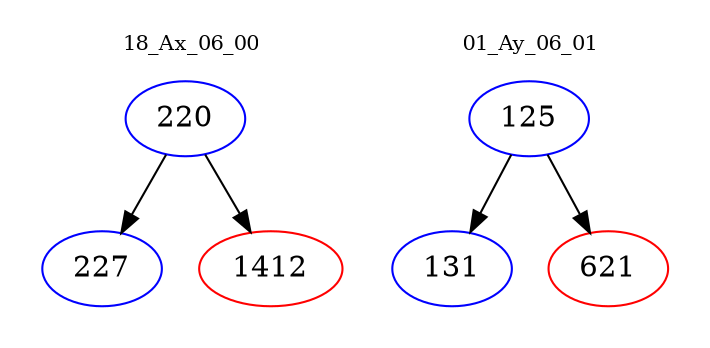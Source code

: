 digraph{
subgraph cluster_0 {
color = white
label = "18_Ax_06_00";
fontsize=10;
T0_220 [label="220", color="blue"]
T0_220 -> T0_227 [color="black"]
T0_227 [label="227", color="blue"]
T0_220 -> T0_1412 [color="black"]
T0_1412 [label="1412", color="red"]
}
subgraph cluster_1 {
color = white
label = "01_Ay_06_01";
fontsize=10;
T1_125 [label="125", color="blue"]
T1_125 -> T1_131 [color="black"]
T1_131 [label="131", color="blue"]
T1_125 -> T1_621 [color="black"]
T1_621 [label="621", color="red"]
}
}
